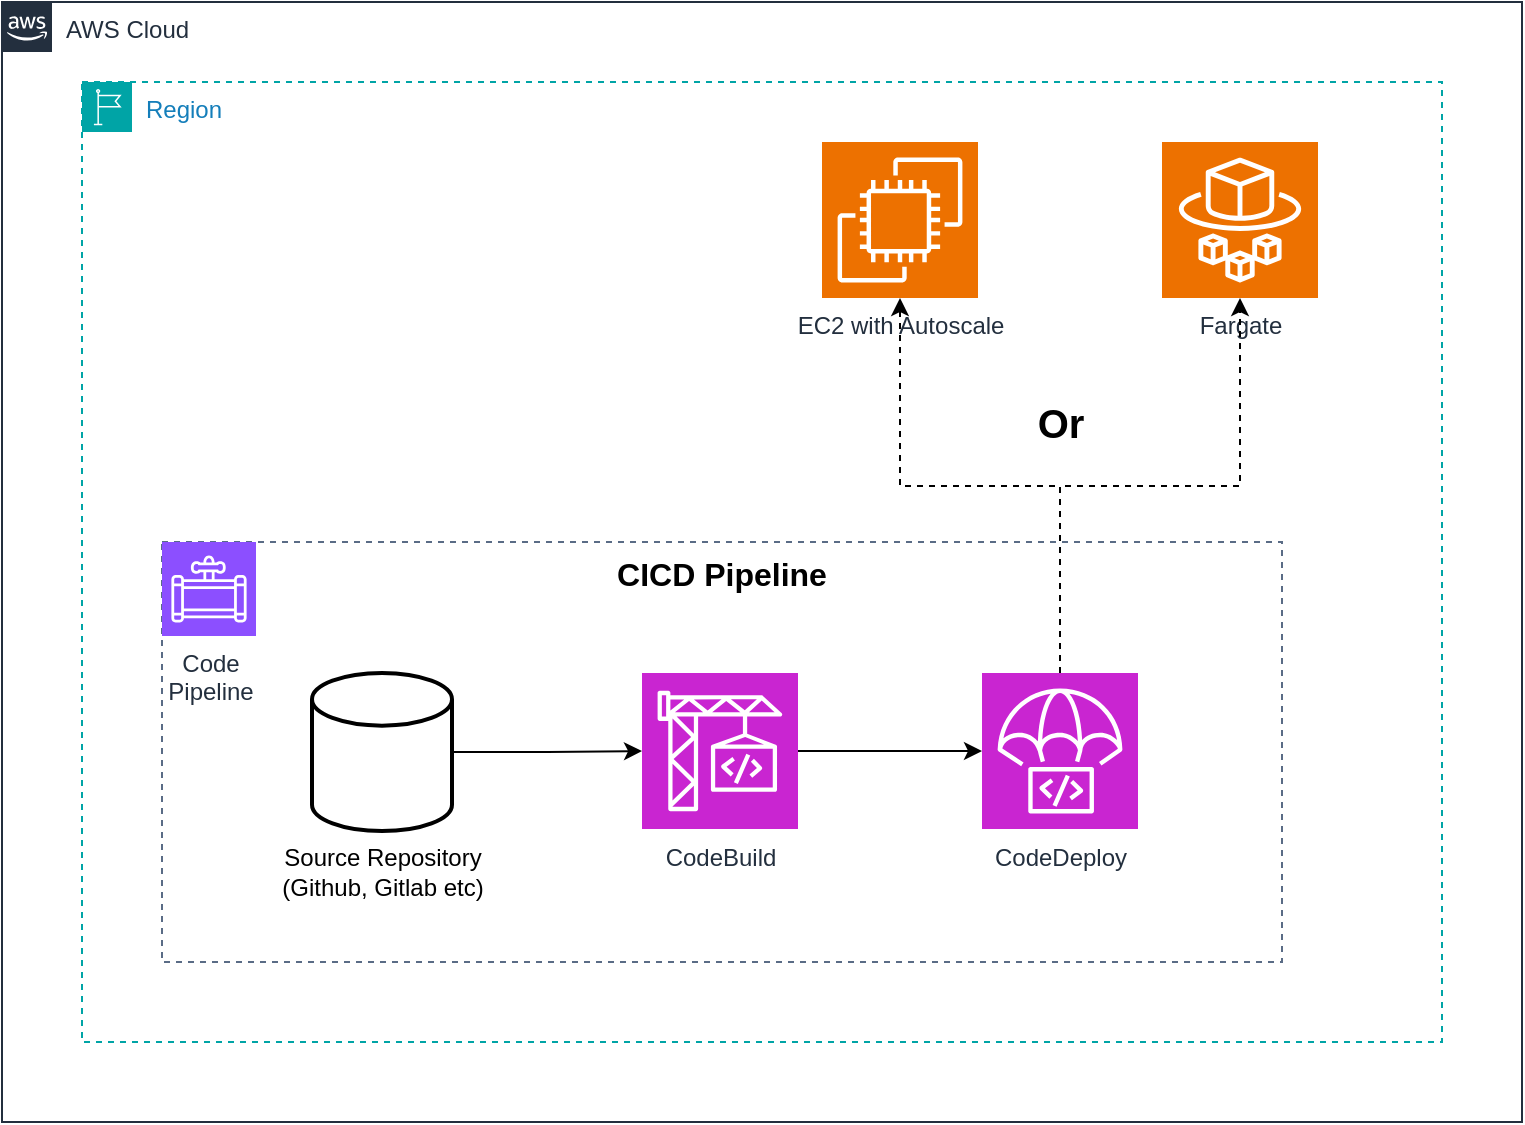 <mxfile version="24.7.5">
  <diagram name="Page-1" id="PH3Yej0j-8zJna7-X2Mj">
    <mxGraphModel dx="2074" dy="1196" grid="1" gridSize="10" guides="1" tooltips="1" connect="1" arrows="1" fold="1" page="1" pageScale="1" pageWidth="1169" pageHeight="1654" math="0" shadow="0">
      <root>
        <mxCell id="0" />
        <mxCell id="1" parent="0" />
        <mxCell id="WHhK3R5hN64DXs0xOx39-7" value="CICD Pipeline" style="fillColor=none;strokeColor=#5A6C86;dashed=1;verticalAlign=top;fontStyle=1;fontColor=#000000;whiteSpace=wrap;html=1;fontSize=16;" vertex="1" parent="1">
          <mxGeometry x="200" y="470" width="560" height="210" as="geometry" />
        </mxCell>
        <mxCell id="WHhK3R5hN64DXs0xOx39-10" style="edgeStyle=orthogonalEdgeStyle;rounded=0;orthogonalLoop=1;jettySize=auto;html=1;" edge="1" parent="1" source="WHhK3R5hN64DXs0xOx39-4" target="WHhK3R5hN64DXs0xOx39-5">
          <mxGeometry relative="1" as="geometry" />
        </mxCell>
        <mxCell id="WHhK3R5hN64DXs0xOx39-4" value="CodeBuild" style="sketch=0;points=[[0,0,0],[0.25,0,0],[0.5,0,0],[0.75,0,0],[1,0,0],[0,1,0],[0.25,1,0],[0.5,1,0],[0.75,1,0],[1,1,0],[0,0.25,0],[0,0.5,0],[0,0.75,0],[1,0.25,0],[1,0.5,0],[1,0.75,0]];outlineConnect=0;fontColor=#232F3E;fillColor=#C925D1;strokeColor=#ffffff;dashed=0;verticalLabelPosition=bottom;verticalAlign=top;align=center;html=1;fontSize=12;fontStyle=0;aspect=fixed;shape=mxgraph.aws4.resourceIcon;resIcon=mxgraph.aws4.codebuild;" vertex="1" parent="1">
          <mxGeometry x="440" y="535.5" width="78" height="78" as="geometry" />
        </mxCell>
        <mxCell id="WHhK3R5hN64DXs0xOx39-6" value="Code&lt;div&gt;Pipeline&lt;/div&gt;" style="sketch=0;points=[[0,0,0],[0.25,0,0],[0.5,0,0],[0.75,0,0],[1,0,0],[0,1,0],[0.25,1,0],[0.5,1,0],[0.75,1,0],[1,1,0],[0,0.25,0],[0,0.5,0],[0,0.75,0],[1,0.25,0],[1,0.5,0],[1,0.75,0]];outlineConnect=0;fontColor=#232F3E;fillColor=#8C4FFF;strokeColor=#ffffff;dashed=0;verticalLabelPosition=bottom;verticalAlign=top;align=center;html=1;fontSize=12;fontStyle=0;aspect=fixed;shape=mxgraph.aws4.resourceIcon;resIcon=mxgraph.aws4.data_pipeline;" vertex="1" parent="1">
          <mxGeometry x="200" y="470" width="47" height="47" as="geometry" />
        </mxCell>
        <mxCell id="WHhK3R5hN64DXs0xOx39-8" value="" style="group" vertex="1" connectable="0" parent="1">
          <mxGeometry x="250" y="535.5" width="120" height="119" as="geometry" />
        </mxCell>
        <mxCell id="WHhK3R5hN64DXs0xOx39-2" value="" style="strokeWidth=2;html=1;shape=mxgraph.flowchart.database;whiteSpace=wrap;" vertex="1" parent="WHhK3R5hN64DXs0xOx39-8">
          <mxGeometry x="25" width="70" height="79" as="geometry" />
        </mxCell>
        <mxCell id="WHhK3R5hN64DXs0xOx39-3" value="Source Repository&lt;div&gt;(Github, Gitlab etc)&lt;/div&gt;" style="text;html=1;align=center;verticalAlign=middle;resizable=0;points=[];autosize=1;strokeColor=none;fillColor=none;" vertex="1" parent="WHhK3R5hN64DXs0xOx39-8">
          <mxGeometry y="79" width="120" height="40" as="geometry" />
        </mxCell>
        <mxCell id="WHhK3R5hN64DXs0xOx39-9" style="edgeStyle=orthogonalEdgeStyle;rounded=0;orthogonalLoop=1;jettySize=auto;html=1;" edge="1" parent="1" source="WHhK3R5hN64DXs0xOx39-2" target="WHhK3R5hN64DXs0xOx39-4">
          <mxGeometry relative="1" as="geometry" />
        </mxCell>
        <mxCell id="WHhK3R5hN64DXs0xOx39-11" value="AWS Cloud" style="points=[[0,0],[0.25,0],[0.5,0],[0.75,0],[1,0],[1,0.25],[1,0.5],[1,0.75],[1,1],[0.75,1],[0.5,1],[0.25,1],[0,1],[0,0.75],[0,0.5],[0,0.25]];outlineConnect=0;gradientColor=none;html=1;whiteSpace=wrap;fontSize=12;fontStyle=0;container=0;pointerEvents=0;collapsible=0;recursiveResize=0;shape=mxgraph.aws4.group;grIcon=mxgraph.aws4.group_aws_cloud_alt;strokeColor=#232F3E;fillColor=none;verticalAlign=top;align=left;spacingLeft=30;fontColor=#232F3E;dashed=0;" vertex="1" parent="1">
          <mxGeometry x="120" y="200" width="760" height="560" as="geometry" />
        </mxCell>
        <mxCell id="WHhK3R5hN64DXs0xOx39-12" value="Region" style="points=[[0,0],[0.25,0],[0.5,0],[0.75,0],[1,0],[1,0.25],[1,0.5],[1,0.75],[1,1],[0.75,1],[0.5,1],[0.25,1],[0,1],[0,0.75],[0,0.5],[0,0.25]];outlineConnect=0;gradientColor=none;html=1;whiteSpace=wrap;fontSize=12;fontStyle=0;container=1;pointerEvents=0;collapsible=0;recursiveResize=0;shape=mxgraph.aws4.group;grIcon=mxgraph.aws4.group_region;strokeColor=#00A4A6;fillColor=none;verticalAlign=top;align=left;spacingLeft=30;fontColor=#147EBA;dashed=1;" vertex="1" parent="1">
          <mxGeometry x="160" y="240" width="680" height="480" as="geometry" />
        </mxCell>
        <mxCell id="WHhK3R5hN64DXs0xOx39-5" value="CodeDeploy" style="sketch=0;points=[[0,0,0],[0.25,0,0],[0.5,0,0],[0.75,0,0],[1,0,0],[0,1,0],[0.25,1,0],[0.5,1,0],[0.75,1,0],[1,1,0],[0,0.25,0],[0,0.5,0],[0,0.75,0],[1,0.25,0],[1,0.5,0],[1,0.75,0]];outlineConnect=0;fontColor=#232F3E;fillColor=#C925D1;strokeColor=#ffffff;dashed=0;verticalLabelPosition=bottom;verticalAlign=top;align=center;html=1;fontSize=12;fontStyle=0;aspect=fixed;shape=mxgraph.aws4.resourceIcon;resIcon=mxgraph.aws4.codedeploy;" vertex="1" parent="WHhK3R5hN64DXs0xOx39-12">
          <mxGeometry x="450" y="295.5" width="78" height="78" as="geometry" />
        </mxCell>
        <mxCell id="WHhK3R5hN64DXs0xOx39-20" value="Or" style="text;html=1;align=center;verticalAlign=middle;resizable=0;points=[];autosize=1;strokeColor=none;fillColor=none;fontSize=20;fontStyle=1" vertex="1" parent="WHhK3R5hN64DXs0xOx39-12">
          <mxGeometry x="464" y="150" width="50" height="40" as="geometry" />
        </mxCell>
        <mxCell id="WHhK3R5hN64DXs0xOx39-18" value="EC2 with Autoscale" style="sketch=0;points=[[0,0,0],[0.25,0,0],[0.5,0,0],[0.75,0,0],[1,0,0],[0,1,0],[0.25,1,0],[0.5,1,0],[0.75,1,0],[1,1,0],[0,0.25,0],[0,0.5,0],[0,0.75,0],[1,0.25,0],[1,0.5,0],[1,0.75,0]];outlineConnect=0;fontColor=#232F3E;fillColor=#ED7100;strokeColor=#ffffff;dashed=0;verticalLabelPosition=bottom;verticalAlign=top;align=center;html=1;fontSize=12;fontStyle=0;aspect=fixed;shape=mxgraph.aws4.resourceIcon;resIcon=mxgraph.aws4.ec2;" vertex="1" parent="1">
          <mxGeometry x="530" y="270" width="78" height="78" as="geometry" />
        </mxCell>
        <mxCell id="WHhK3R5hN64DXs0xOx39-19" value="Fargate" style="sketch=0;points=[[0,0,0],[0.25,0,0],[0.5,0,0],[0.75,0,0],[1,0,0],[0,1,0],[0.25,1,0],[0.5,1,0],[0.75,1,0],[1,1,0],[0,0.25,0],[0,0.5,0],[0,0.75,0],[1,0.25,0],[1,0.5,0],[1,0.75,0]];outlineConnect=0;fontColor=#232F3E;fillColor=#ED7100;strokeColor=#ffffff;dashed=0;verticalLabelPosition=bottom;verticalAlign=top;align=center;html=1;fontSize=12;fontStyle=0;aspect=fixed;shape=mxgraph.aws4.resourceIcon;resIcon=mxgraph.aws4.fargate;" vertex="1" parent="1">
          <mxGeometry x="700" y="270" width="78" height="78" as="geometry" />
        </mxCell>
        <mxCell id="WHhK3R5hN64DXs0xOx39-22" style="edgeStyle=orthogonalEdgeStyle;rounded=0;orthogonalLoop=1;jettySize=auto;html=1;dashed=1;" edge="1" parent="1" source="WHhK3R5hN64DXs0xOx39-5" target="WHhK3R5hN64DXs0xOx39-19">
          <mxGeometry relative="1" as="geometry">
            <Array as="points">
              <mxPoint x="649" y="442" />
              <mxPoint x="739" y="442" />
            </Array>
          </mxGeometry>
        </mxCell>
        <mxCell id="WHhK3R5hN64DXs0xOx39-23" style="edgeStyle=orthogonalEdgeStyle;rounded=0;orthogonalLoop=1;jettySize=auto;html=1;dashed=1;entryX=0.5;entryY=1;entryDx=0;entryDy=0;entryPerimeter=0;" edge="1" parent="1" source="WHhK3R5hN64DXs0xOx39-5" target="WHhK3R5hN64DXs0xOx39-18">
          <mxGeometry relative="1" as="geometry">
            <Array as="points">
              <mxPoint x="649" y="442" />
              <mxPoint x="569" y="442" />
            </Array>
          </mxGeometry>
        </mxCell>
      </root>
    </mxGraphModel>
  </diagram>
</mxfile>
